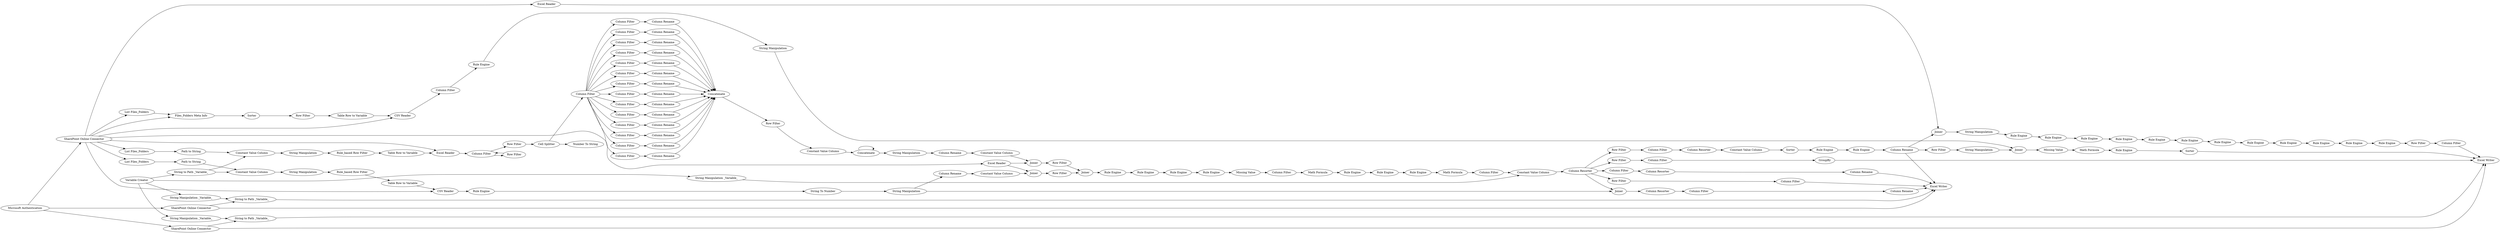 digraph {
	652 -> 654
	30 -> 46
	71 -> 72
	57 -> 58
	2 -> 19
	46 -> 29
	486 -> 682
	59 -> 60
	620 -> 640
	55 -> 57
	654 -> 620
	650 -> 651
	694 -> 695
	699 -> 77
	40 -> 43
	625 -> 630
	620 -> 636
	620 -> 639
	672 -> 675
	620 -> 641
	654 -> 655
	696 -> 695
	658 -> 652
	90 -> 29
	644 -> 650
	668 -> 669
	66 -> 70
	646 -> 648
	72 -> 73
	16 -> 5
	620 -> 646
	632 -> 634
	69 -> 68
	2 -> 682
	67 -> 74
	656 -> 657
	691 -> 692
	620 -> 624
	68 -> 66
	635 -> 650
	648 -> 650
	7 -> 75
	627 -> 650
	485 -> 369
	2 -> 5
	660 -> 661
	9 -> 14
	21 -> 23
	53 -> 74
	41 -> 38
	2 -> 697
	27 -> 41
	2 -> 485
	52 -> 55
	653 -> 658
	77 -> 74
	686 -> 685
	20 -> 697
	90 -> 27
	6 -> 11
	10 -> 16
	649 -> 645
	640 -> 633
	58 -> 59
	637 -> 650
	658 -> 653
	647 -> 650
	669 -> 670
	48 -> 49
	633 -> 650
	7 -> 56
	626 -> 650
	47 -> 48
	73 -> 67
	25 -> 30
	645 -> 650
	671 -> 674
	62 -> 64
	60 -> 61
	620 -> 621
	664 -> 665
	11 -> 14
	682 -> 683
	31 -> 37
	57 -> 54
	620 -> 631
	42 -> 38
	690 -> 689
	25 -> 58
	63 -> 31
	665 -> 667
	29 -> 42
	641 -> 647
	661 -> 662
	681 -> 680
	23 -> 20
	67 -> 684
	2 -> 90
	685 -> 690
	696 -> 693
	697 -> 26
	684 -> 686
	651 -> 656
	61 -> 74
	57 -> 62
	67 -> 665
	639 -> 635
	630 -> 650
	370 -> 486
	679 -> 681
	699 -> 696
	673 -> 679
	19 -> 17
	657 -> 657
	64 -> 65
	7 -> 694
	623 -> 628
	70 -> 71
	620 -> 642
	56 -> 55
	687 -> 685
	57 -> 660
	65 -> 74
	28 -> 45
	662 -> 693
	629 -> 650
	75 -> 76
	636 -> 638
	622 -> 627
	22 -> 21
	15 -> 10
	624 -> 629
	45 -> 27
	57 -> 69
	2 -> 664
	24 -> 28
	678 -> 673
	2 -> 6
	54 -> 53
	670 -> 671
	38 -> 40
	628 -> 650
	51 -> 52
	634 -> 650
	76 -> 74
	620 -> 649
	680 -> 693
	26 -> 698
	688 -> 687
	50 -> 51
	620 -> 623
	77 -> 76
	14 -> 15
	677 -> 678
	371 -> 370
	683 -> 688
	620 -> 632
	692 -> 693
	675 -> 676
	369 -> 371
	37 -> 47
	689 -> 691
	620 -> 622
	621 -> 626
	5 -> 658
	674 -> 672
	642 -> 644
	699 -> 2
	695 -> 693
	9 -> 22
	44 -> 63
	698 -> 25
	631 -> 637
	638 -> 650
	7 -> 9
	49 -> 50
	676 -> 677
	2 -> 369
	667 -> 668
	43 -> 44
	620 -> 625
	657 -> 24
	17 -> 22
	646 [label="Column Filter"]
	26 [label="Rule Engine"]
	638 [label="Column Rename"]
	658 [label="Column Filter"]
	635 [label="Column Rename"]
	651 [label="Row Filter"]
	649 [label="Column Filter"]
	6 [label="List Files_Folders"]
	662 [label=GroupBy]
	654 [label="Cell Splitter"]
	626 [label="Column Rename"]
	75 [label="String Manipulation _Variable_"]
	16 [label="Table Row to Variable"]
	686 [label="String Manipulation"]
	642 [label="Column Filter"]
	630 [label="Column Rename"]
	68 [label="Column Filter"]
	28 [label="Column Rename"]
	633 [label="Column Rename"]
	11 [label="Path to String"]
	23 [label="Rule_based Row Filter"]
	47 [label="Math Formula"]
	680 [label="Column Filter"]
	698 [label="String To Number"]
	684 [label="Row Filter"]
	690 [label="Missing Value"]
	371 [label=Sorter]
	5 [label="Excel Reader"]
	672 [label="Rule Engine"]
	29 [label=Joiner]
	697 [label="CSV Reader"]
	623 [label="Column Filter"]
	656 [label="Constant Value Column"]
	27 [label=Joiner]
	696 [label="SharePoint Online Connector"]
	699 [label="Microsoft Authentication"]
	655 [label="Number To String"]
	9 [label="String to Path _Variable_"]
	624 [label="Column Filter"]
	660 [label="Row Filter"]
	621 [label="Column Filter"]
	58 [label=Joiner]
	678 [label="Rule Engine"]
	485 [label="List Files_Folders"]
	674 [label="Rule Engine"]
	652 [label="Row Filter"]
	41 [label="Row Filter"]
	691 [label="Rule Engine"]
	657 [label=Concatenate]
	695 [label="String to Path _Variable_"]
	54 [label="Row Filter"]
	685 [label=Joiner]
	645 [label="Column Rename"]
	667 [label="String Manipulation"]
	22 [label="Constant Value Column"]
	53 [label="Column Filter"]
	677 [label="Rule Engine"]
	682 [label="CSV Reader"]
	60 [label="Column Filter"]
	673 [label="Rule Engine"]
	620 [label="Column Filter"]
	628 [label="Column Rename"]
	43 [label="Rule Engine"]
	44 [label="Rule Engine"]
	687 [label="String Manipulation"]
	71 [label=Sorter]
	664 [label="Excel Reader"]
	52 [label="Column Filter"]
	45 [label="Constant Value Column"]
	57 [label="Column Resorter"]
	55 [label="Constant Value Column"]
	669 [label="Rule Engine"]
	7 [label="Variable Creator"]
	21 [label="String Manipulation"]
	19 [label="List Files_Folders"]
	24 [label="String Manipulation"]
	632 [label="Column Filter"]
	64 [label="Column Resorter"]
	689 [label="Math Formula"]
	671 [label="Rule Engine"]
	627 [label="Column Rename"]
	668 [label="Rule Engine"]
	640 [label="Column Filter"]
	56 [label="String Manipulation _Variable_"]
	15 [label="String Manipulation"]
	25 [label="String Manipulation"]
	59 [label="Column Resorter"]
	694 [label="String Manipulation _Variable_"]
	675 [label="Rule Engine"]
	653 [label="Row Filter"]
	90 [label="Excel Reader"]
	72 [label="Rule Engine"]
	631 [label="Column Filter"]
	61 [label="Column Rename"]
	369 [label="Files_Folders Meta Info"]
	77 [label="SharePoint Online Connector"]
	634 [label="Column Rename"]
	14 [label="Constant Value Column"]
	636 [label="Column Filter"]
	650 [label=Concatenate]
	683 [label="Column Filter"]
	38 [label=Joiner]
	370 [label="Row Filter"]
	692 [label=Sorter]
	62 [label="Column Filter"]
	69 [label="Row Filter"]
	65 [label="Column Rename"]
	46 [label="Constant Value Column"]
	648 [label="Column Rename"]
	40 [label="Rule Engine"]
	30 [label="Column Rename"]
	641 [label="Column Filter"]
	681 [label="Row Filter"]
	629 [label="Column Rename"]
	74 [label="Excel Writer"]
	17 [label="Path to String"]
	679 [label="Rule Engine"]
	688 [label="Rule Engine"]
	625 [label="Column Filter"]
	661 [label="Column Filter"]
	670 [label="Rule Engine"]
	49 [label="Rule Engine"]
	647 [label="Column Rename"]
	31 [label="Missing Value"]
	51 [label="Math Formula"]
	693 [label="Excel Writer"]
	486 [label="Table Row to Variable"]
	644 [label="Column Rename"]
	10 [label="Rule_based Row Filter"]
	637 [label="Column Rename"]
	48 [label="Rule Engine"]
	50 [label="Rule Engine"]
	42 [label="Row Filter"]
	67 [label="Column Rename"]
	639 [label="Column Filter"]
	63 [label="Rule Engine"]
	76 [label="String to Path _Variable_"]
	622 [label="Column Filter"]
	676 [label="Rule Engine"]
	665 [label=Joiner]
	20 [label="Table Row to Variable"]
	66 [label="Column Resorter"]
	70 [label="Constant Value Column"]
	73 [label="Rule Engine"]
	2 [label="SharePoint Online Connector"]
	37 [label="Column Filter"]
	rankdir=LR
}
